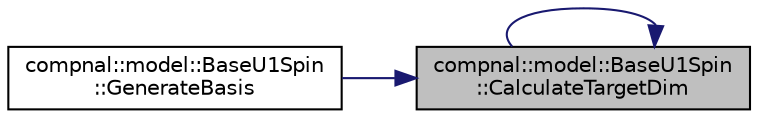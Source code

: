 digraph "compnal::model::BaseU1Spin::CalculateTargetDim"
{
 // INTERACTIVE_SVG=YES
 // LATEX_PDF_SIZE
  edge [fontname="Helvetica",fontsize="10",labelfontname="Helvetica",labelfontsize="10"];
  node [fontname="Helvetica",fontsize="10",shape=record];
  rankdir="RL";
  Node1 [label="compnal::model::BaseU1Spin\l::CalculateTargetDim",height=0.2,width=0.4,color="black", fillcolor="grey75", style="filled", fontcolor="black",tooltip="Calculate dimension of the target Hilbert space specified by the system size , the magnitude of the s..."];
  Node1 -> Node1 [dir="back",color="midnightblue",fontsize="10",style="solid",fontname="Helvetica"];
  Node1 -> Node2 [dir="back",color="midnightblue",fontsize="10",style="solid",fontname="Helvetica"];
  Node2 [label="compnal::model::BaseU1Spin\l::GenerateBasis",height=0.2,width=0.4,color="black", fillcolor="white", style="filled",URL="$d6/d49/classcompnal_1_1model_1_1_base_u1_spin.html#ae922d2e4aefb5457a485d6433318ed16",tooltip="Generate basis of the target Hilbert space specified by the system size , the magnitude of the spin ,..."];
}
